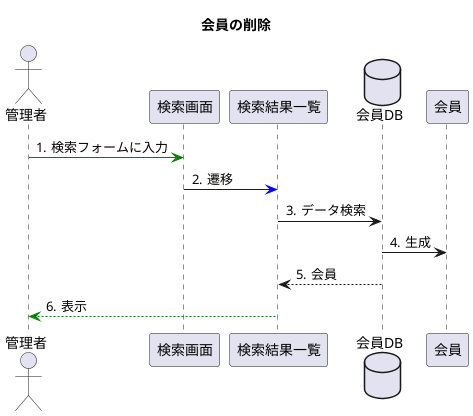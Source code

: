 @startuml
title 会員の削除

autonumber "#."

actor 管理者
participant 検索画面
participant 検索結果一覧
database 会員DB
participant 会員

管理者 -[#green]> 検索画面:検索フォームに入力
検索画面 -[#blue]> 検索結果一覧:遷移
検索結果一覧 -> 会員DB:データ検索
会員DB -> 会員:生成
会員DB --> 検索結果一覧:会員
検索結果一覧 --[#green]> 管理者:表示
@enduml
